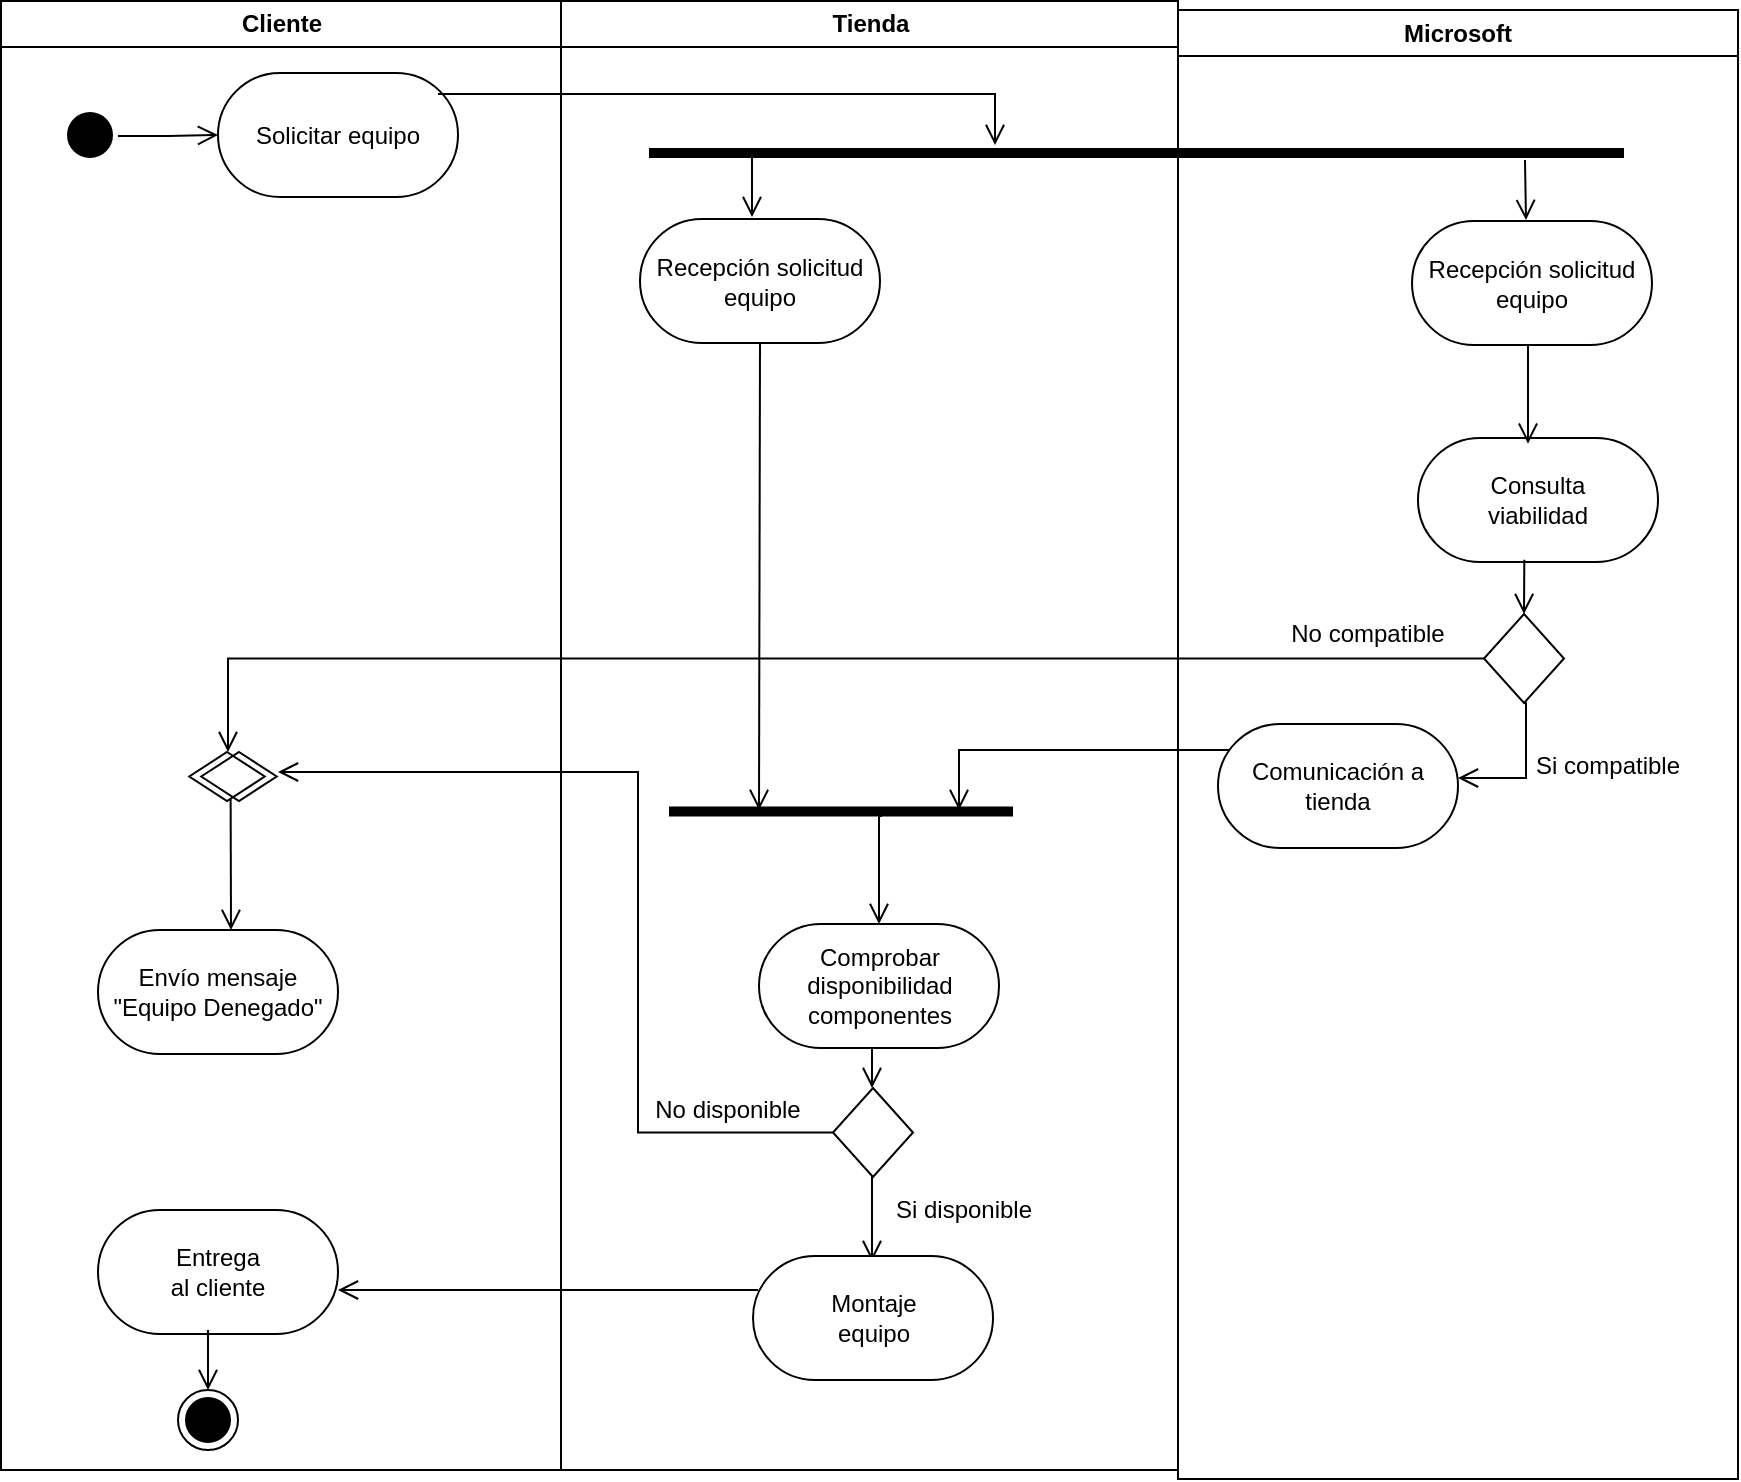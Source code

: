 <mxfile version="14.5.7" type="github">
  <diagram name="Page-1" id="e7e014a7-5840-1c2e-5031-d8a46d1fe8dd">
    <mxGraphModel dx="1185" dy="651" grid="1" gridSize="10" guides="1" tooltips="1" connect="1" arrows="1" fold="1" page="1" pageScale="1" pageWidth="1169" pageHeight="826" background="#ffffff" math="0" shadow="0">
      <root>
        <mxCell id="0" />
        <mxCell id="1" parent="0" />
        <mxCell id="2" value="Cliente" style="swimlane;whiteSpace=wrap" parent="1" vertex="1">
          <mxGeometry x="201.5" y="35.5" width="280" height="734.5" as="geometry" />
        </mxCell>
        <mxCell id="ZA-KN9Rf8BJQ1v--GHor-42" value="Solicitar equipo" style="rounded=1;whiteSpace=wrap;html=1;arcSize=50;" vertex="1" parent="2">
          <mxGeometry x="108.5" y="36" width="120" height="62" as="geometry" />
        </mxCell>
        <mxCell id="ZA-KN9Rf8BJQ1v--GHor-43" value="" style="edgeStyle=elbowEdgeStyle;elbow=horizontal;verticalAlign=bottom;endArrow=open;endSize=8;endFill=1;rounded=0" edge="1" parent="2">
          <mxGeometry x="290" y="19" as="geometry">
            <mxPoint x="496.5" y="72" as="targetPoint" />
            <mxPoint x="218.5" y="46.5" as="sourcePoint" />
            <Array as="points">
              <mxPoint x="497" y="52" />
            </Array>
          </mxGeometry>
        </mxCell>
        <mxCell id="38" value="" style="ellipse;shape=endState;fillColor=#000000;" parent="2" vertex="1">
          <mxGeometry x="88.5" y="694.5" width="30" height="30" as="geometry" />
        </mxCell>
        <mxCell id="ZA-KN9Rf8BJQ1v--GHor-61" value="Envío mensaje &quot;Equipo Denegado&quot;" style="rounded=1;whiteSpace=wrap;html=1;arcSize=50;" vertex="1" parent="2">
          <mxGeometry x="48.5" y="464.5" width="120" height="62" as="geometry" />
        </mxCell>
        <mxCell id="ZA-KN9Rf8BJQ1v--GHor-66" value="" style="rhombus;whiteSpace=wrap;html=1;strokeColor=#000000;fillColor=none;" vertex="1" parent="2">
          <mxGeometry x="94.13" y="375.5" width="37.75" height="24.5" as="geometry" />
        </mxCell>
        <mxCell id="ZA-KN9Rf8BJQ1v--GHor-84" value="&lt;div&gt;Entrega &lt;br&gt;&lt;/div&gt;&lt;div&gt;al cliente&lt;/div&gt;" style="rounded=1;whiteSpace=wrap;html=1;arcSize=50;" vertex="1" parent="2">
          <mxGeometry x="48.5" y="604.5" width="120" height="62" as="geometry" />
        </mxCell>
        <mxCell id="ZA-KN9Rf8BJQ1v--GHor-85" value="" style="edgeStyle=elbowEdgeStyle;elbow=horizontal;verticalAlign=bottom;endArrow=open;endSize=8;endFill=1;rounded=0;" edge="1" parent="2">
          <mxGeometry x="37" y="245.5" as="geometry">
            <mxPoint x="103" y="694.5" as="targetPoint" />
            <mxPoint x="103.5" y="664.5" as="sourcePoint" />
            <Array as="points" />
          </mxGeometry>
        </mxCell>
        <mxCell id="5" value="" style="ellipse;shape=startState;fillColor=#000000;" parent="2" vertex="1">
          <mxGeometry x="29.5" y="52" width="30" height="30" as="geometry" />
        </mxCell>
        <mxCell id="3" value="Tienda" style="swimlane;whiteSpace=wrap" parent="1" vertex="1">
          <mxGeometry x="481.5" y="35.5" width="308.5" height="734.5" as="geometry" />
        </mxCell>
        <mxCell id="ZA-KN9Rf8BJQ1v--GHor-45" value="" style="html=1;points=[];perimeter=orthogonalPerimeter;fillColor=#000000;strokeColor=none;rotation=90;" vertex="1" parent="3">
          <mxGeometry x="285.25" y="-167.75" width="5" height="487.5" as="geometry" />
        </mxCell>
        <mxCell id="ZA-KN9Rf8BJQ1v--GHor-46" value="" style="edgeStyle=elbowEdgeStyle;elbow=horizontal;verticalAlign=bottom;endArrow=open;endSize=8;endFill=1;rounded=0" edge="1" parent="3">
          <mxGeometry x="240" y="41" as="geometry">
            <mxPoint x="95.5" y="108" as="targetPoint" />
            <mxPoint x="95.5" y="78" as="sourcePoint" />
          </mxGeometry>
        </mxCell>
        <mxCell id="ZA-KN9Rf8BJQ1v--GHor-77" value="Comprobar disponibilidad componentes" style="rounded=1;whiteSpace=wrap;html=1;arcSize=50;" vertex="1" parent="3">
          <mxGeometry x="99" y="461.5" width="120" height="62" as="geometry" />
        </mxCell>
        <mxCell id="ZA-KN9Rf8BJQ1v--GHor-78" value="" style="rhombus;whiteSpace=wrap;html=1;strokeColor=#000000;" vertex="1" parent="3">
          <mxGeometry x="136" y="543.5" width="40" height="44.5" as="geometry" />
        </mxCell>
        <mxCell id="ZA-KN9Rf8BJQ1v--GHor-79" value="" style="edgeStyle=elbowEdgeStyle;elbow=horizontal;verticalAlign=bottom;endArrow=open;endSize=8;endFill=1;rounded=0" edge="1" parent="3">
          <mxGeometry x="-1204.5" y="279" as="geometry">
            <mxPoint x="155.5" y="543.5" as="targetPoint" />
            <mxPoint x="155.5" y="523.5" as="sourcePoint" />
          </mxGeometry>
        </mxCell>
        <mxCell id="ZA-KN9Rf8BJQ1v--GHor-81" value="" style="edgeStyle=elbowEdgeStyle;elbow=horizontal;verticalAlign=bottom;endArrow=open;endSize=8;endFill=1;rounded=0;" edge="1" parent="3">
          <mxGeometry x="-1342.5" y="176" as="geometry">
            <mxPoint x="155.5" y="630" as="targetPoint" />
            <mxPoint x="155.5" y="587.5" as="sourcePoint" />
          </mxGeometry>
        </mxCell>
        <mxCell id="ZA-KN9Rf8BJQ1v--GHor-82" value="&lt;div&gt;Montaje&lt;/div&gt;&lt;div&gt;equipo&lt;/div&gt;" style="rounded=1;whiteSpace=wrap;html=1;arcSize=50;" vertex="1" parent="3">
          <mxGeometry x="96" y="627.5" width="120" height="62" as="geometry" />
        </mxCell>
        <mxCell id="ZA-KN9Rf8BJQ1v--GHor-83" value="" style="edgeStyle=elbowEdgeStyle;elbow=horizontal;verticalAlign=bottom;endArrow=open;endSize=8;endFill=1;rounded=0;" edge="1" parent="3">
          <mxGeometry x="-1419.5" y="225.75" as="geometry">
            <mxPoint x="-111.5" y="644.5" as="targetPoint" />
            <mxPoint x="98.5" y="644.5" as="sourcePoint" />
            <Array as="points">
              <mxPoint x="39" y="655" />
            </Array>
          </mxGeometry>
        </mxCell>
        <mxCell id="ZA-KN9Rf8BJQ1v--GHor-89" value="Si disponible" style="text;html=1;strokeColor=none;fillColor=none;align=center;verticalAlign=middle;whiteSpace=wrap;rounded=0;" vertex="1" parent="3">
          <mxGeometry x="156.5" y="594.5" width="90" height="20" as="geometry" />
        </mxCell>
        <mxCell id="ZA-KN9Rf8BJQ1v--GHor-90" value="No disponible" style="text;html=1;strokeColor=none;fillColor=none;align=center;verticalAlign=middle;whiteSpace=wrap;rounded=0;" vertex="1" parent="3">
          <mxGeometry x="38.5" y="544.5" width="90" height="20" as="geometry" />
        </mxCell>
        <mxCell id="ZA-KN9Rf8BJQ1v--GHor-94" value="" style="edgeStyle=elbowEdgeStyle;elbow=horizontal;verticalAlign=bottom;endArrow=open;endSize=8;endFill=1;rounded=0;exitX=0.5;exitY=1;exitDx=0;exitDy=0;" edge="1" parent="3" source="ZA-KN9Rf8BJQ1v--GHor-50">
          <mxGeometry x="-918" y="-201.5" as="geometry">
            <mxPoint x="98.5" y="404.5" as="targetPoint" />
            <mxPoint x="98.5" y="174.5" as="sourcePoint" />
          </mxGeometry>
        </mxCell>
        <mxCell id="ZA-KN9Rf8BJQ1v--GHor-95" value="" style="html=1;points=[];perimeter=orthogonalPerimeter;fillColor=#000000;strokeColor=none;rotation=90;" vertex="1" parent="3">
          <mxGeometry x="137.5" y="319.25" width="5" height="172" as="geometry" />
        </mxCell>
        <mxCell id="ZA-KN9Rf8BJQ1v--GHor-99" value="" style="edgeStyle=elbowEdgeStyle;elbow=horizontal;verticalAlign=bottom;endArrow=open;endSize=8;endFill=1;rounded=0;entryX=0.5;entryY=0;entryDx=0;entryDy=0;exitX=0.95;exitY=0.381;exitDx=0;exitDy=0;exitPerimeter=0;" edge="1" parent="3" source="ZA-KN9Rf8BJQ1v--GHor-95" target="ZA-KN9Rf8BJQ1v--GHor-77">
          <mxGeometry x="-816.48" y="-131.5" as="geometry">
            <mxPoint x="258.5" y="244.5" as="targetPoint" />
            <mxPoint x="200.02" y="244.5" as="sourcePoint" />
            <Array as="points">
              <mxPoint x="159" y="345" />
            </Array>
          </mxGeometry>
        </mxCell>
        <mxCell id="4" value="Microsoft" style="swimlane;whiteSpace=wrap" parent="1" vertex="1">
          <mxGeometry x="790" y="40" width="280" height="734.5" as="geometry" />
        </mxCell>
        <mxCell id="ZA-KN9Rf8BJQ1v--GHor-48" value="" style="edgeStyle=elbowEdgeStyle;elbow=horizontal;verticalAlign=bottom;endArrow=open;endSize=8;endFill=1;rounded=0" edge="1" parent="4">
          <mxGeometry x="-126.5" y="-90" as="geometry">
            <mxPoint x="173.5" y="105" as="targetPoint" />
            <mxPoint x="173.5" y="75" as="sourcePoint" />
            <Array as="points">
              <mxPoint x="174" y="91" />
            </Array>
          </mxGeometry>
        </mxCell>
        <mxCell id="ZA-KN9Rf8BJQ1v--GHor-49" value="&lt;div&gt;Consulta &lt;br&gt;&lt;/div&gt;&lt;div&gt;viabilidad&lt;/div&gt;" style="rounded=1;whiteSpace=wrap;html=1;arcSize=50;" vertex="1" parent="4">
          <mxGeometry x="120" y="214" width="120" height="62" as="geometry" />
        </mxCell>
        <mxCell id="ZA-KN9Rf8BJQ1v--GHor-55" value="" style="rhombus;whiteSpace=wrap;html=1;strokeColor=#000000;" vertex="1" parent="4">
          <mxGeometry x="153" y="302" width="40" height="44.5" as="geometry" />
        </mxCell>
        <mxCell id="ZA-KN9Rf8BJQ1v--GHor-70" value="" style="edgeStyle=elbowEdgeStyle;elbow=horizontal;verticalAlign=bottom;endArrow=open;endSize=8;endFill=1;rounded=0;exitX=0.443;exitY=0.981;exitDx=0;exitDy=0;exitPerimeter=0;" edge="1" parent="4" source="ZA-KN9Rf8BJQ1v--GHor-49">
          <mxGeometry x="-397.5" y="73" as="geometry">
            <mxPoint x="172.5" y="302" as="targetPoint" />
            <mxPoint x="172.5" y="282" as="sourcePoint" />
          </mxGeometry>
        </mxCell>
        <mxCell id="ZA-KN9Rf8BJQ1v--GHor-86" value="Si compatible" style="text;html=1;strokeColor=none;fillColor=none;align=center;verticalAlign=middle;whiteSpace=wrap;rounded=0;" vertex="1" parent="4">
          <mxGeometry x="170" y="367.5" width="90" height="20" as="geometry" />
        </mxCell>
        <mxCell id="ZA-KN9Rf8BJQ1v--GHor-88" value="No compatible" style="text;html=1;strokeColor=none;fillColor=none;align=center;verticalAlign=middle;whiteSpace=wrap;rounded=0;" vertex="1" parent="4">
          <mxGeometry x="50" y="302" width="90" height="20" as="geometry" />
        </mxCell>
        <mxCell id="ZA-KN9Rf8BJQ1v--GHor-57" value="Comunicación a tienda" style="rounded=1;whiteSpace=wrap;html=1;arcSize=50;" vertex="1" parent="4">
          <mxGeometry x="20" y="357" width="120" height="62" as="geometry" />
        </mxCell>
        <mxCell id="6" value="" style="edgeStyle=elbowEdgeStyle;elbow=horizontal;verticalAlign=bottom;endArrow=open;endSize=8;endFill=1;rounded=0" parent="1" target="ZA-KN9Rf8BJQ1v--GHor-42" edge="1">
          <mxGeometry x="301.5" y="75.5" as="geometry">
            <mxPoint x="317" y="145.5" as="targetPoint" />
            <mxPoint x="260" y="103" as="sourcePoint" />
          </mxGeometry>
        </mxCell>
        <mxCell id="ZA-KN9Rf8BJQ1v--GHor-50" value="Recepción solicitud equipo" style="rounded=1;whiteSpace=wrap;html=1;arcSize=50;" vertex="1" parent="1">
          <mxGeometry x="521" y="144.5" width="120" height="62" as="geometry" />
        </mxCell>
        <mxCell id="ZA-KN9Rf8BJQ1v--GHor-51" value="Recepción solicitud equipo" style="rounded=1;whiteSpace=wrap;html=1;arcSize=50;" vertex="1" parent="1">
          <mxGeometry x="907" y="145.5" width="120" height="62" as="geometry" />
        </mxCell>
        <mxCell id="ZA-KN9Rf8BJQ1v--GHor-52" value="" style="edgeStyle=elbowEdgeStyle;elbow=horizontal;verticalAlign=bottom;endArrow=open;endSize=8;endFill=1;rounded=0;entryX=0.454;entryY=0.046;entryDx=0;entryDy=0;entryPerimeter=0;" edge="1" parent="1" target="ZA-KN9Rf8BJQ1v--GHor-49">
          <mxGeometry x="-50.5" y="-168.5" as="geometry">
            <mxPoint x="966" y="250" as="targetPoint" />
            <mxPoint x="966" y="207.5" as="sourcePoint" />
          </mxGeometry>
        </mxCell>
        <mxCell id="ZA-KN9Rf8BJQ1v--GHor-58" value="" style="edgeStyle=elbowEdgeStyle;elbow=horizontal;verticalAlign=bottom;endArrow=open;endSize=8;endFill=1;rounded=0;exitX=0.5;exitY=1;exitDx=0;exitDy=0;" edge="1" parent="1" source="ZA-KN9Rf8BJQ1v--GHor-55">
          <mxGeometry x="835.5" y="260.5" as="geometry">
            <mxPoint x="930" y="424" as="targetPoint" />
            <mxPoint x="964" y="393" as="sourcePoint" />
            <Array as="points">
              <mxPoint x="964" y="424" />
              <mxPoint x="1449" y="566" />
            </Array>
          </mxGeometry>
        </mxCell>
        <mxCell id="ZA-KN9Rf8BJQ1v--GHor-73" value="" style="rhombus;whiteSpace=wrap;html=1;strokeColor=#000000;fillColor=none;" vertex="1" parent="1">
          <mxGeometry x="301.63" y="411" width="37.75" height="24.5" as="geometry" />
        </mxCell>
        <mxCell id="ZA-KN9Rf8BJQ1v--GHor-75" value="" style="edgeStyle=elbowEdgeStyle;elbow=horizontal;verticalAlign=bottom;endArrow=open;endSize=8;endFill=1;rounded=0;exitX=0.389;exitY=0.966;exitDx=0;exitDy=0;exitPerimeter=0;" edge="1" parent="1" source="ZA-KN9Rf8BJQ1v--GHor-73" target="ZA-KN9Rf8BJQ1v--GHor-61">
          <mxGeometry x="250" y="51" as="geometry">
            <mxPoint x="587" y="153.5" as="targetPoint" />
            <mxPoint x="587" y="123.5" as="sourcePoint" />
            <Array as="points" />
          </mxGeometry>
        </mxCell>
        <mxCell id="ZA-KN9Rf8BJQ1v--GHor-80" value="" style="edgeStyle=elbowEdgeStyle;elbow=horizontal;verticalAlign=bottom;endArrow=open;endSize=8;endFill=1;rounded=0;exitX=0;exitY=0.5;exitDx=0;exitDy=0;" edge="1" parent="1" source="ZA-KN9Rf8BJQ1v--GHor-78">
          <mxGeometry x="487" y="458.75" as="geometry">
            <mxPoint x="340" y="421" as="targetPoint" />
            <mxPoint x="650" y="600" as="sourcePoint" />
            <Array as="points">
              <mxPoint x="520" y="510" />
              <mxPoint x="1100.5" y="764.25" />
            </Array>
          </mxGeometry>
        </mxCell>
        <mxCell id="ZA-KN9Rf8BJQ1v--GHor-56" value="" style="edgeStyle=elbowEdgeStyle;elbow=horizontal;verticalAlign=bottom;endArrow=open;endSize=8;endFill=1;rounded=0;exitX=0.046;exitY=0.209;exitDx=0;exitDy=0;exitPerimeter=0;" edge="1" parent="1" source="ZA-KN9Rf8BJQ1v--GHor-57">
          <mxGeometry x="811.5" y="260.5" as="geometry">
            <mxPoint x="681" y="440" as="targetPoint" />
            <mxPoint x="810" y="413" as="sourcePoint" />
            <Array as="points">
              <mxPoint x="680.5" y="440.5" />
            </Array>
          </mxGeometry>
        </mxCell>
        <mxCell id="ZA-KN9Rf8BJQ1v--GHor-69" value="" style="edgeStyle=elbowEdgeStyle;elbow=horizontal;verticalAlign=bottom;endArrow=open;endSize=8;endFill=1;rounded=0;entryX=0.5;entryY=0;entryDx=0;entryDy=0;exitX=0;exitY=0.5;exitDx=0;exitDy=0;" edge="1" parent="1" source="ZA-KN9Rf8BJQ1v--GHor-55" target="ZA-KN9Rf8BJQ1v--GHor-66">
          <mxGeometry x="333" y="227.5" as="geometry">
            <mxPoint x="741" y="316" as="targetPoint" />
            <mxPoint x="920" y="360" as="sourcePoint" />
            <Array as="points">
              <mxPoint x="315" y="364" />
              <mxPoint x="720" y="350" />
              <mxPoint x="630" y="331" />
            </Array>
          </mxGeometry>
        </mxCell>
      </root>
    </mxGraphModel>
  </diagram>
</mxfile>
